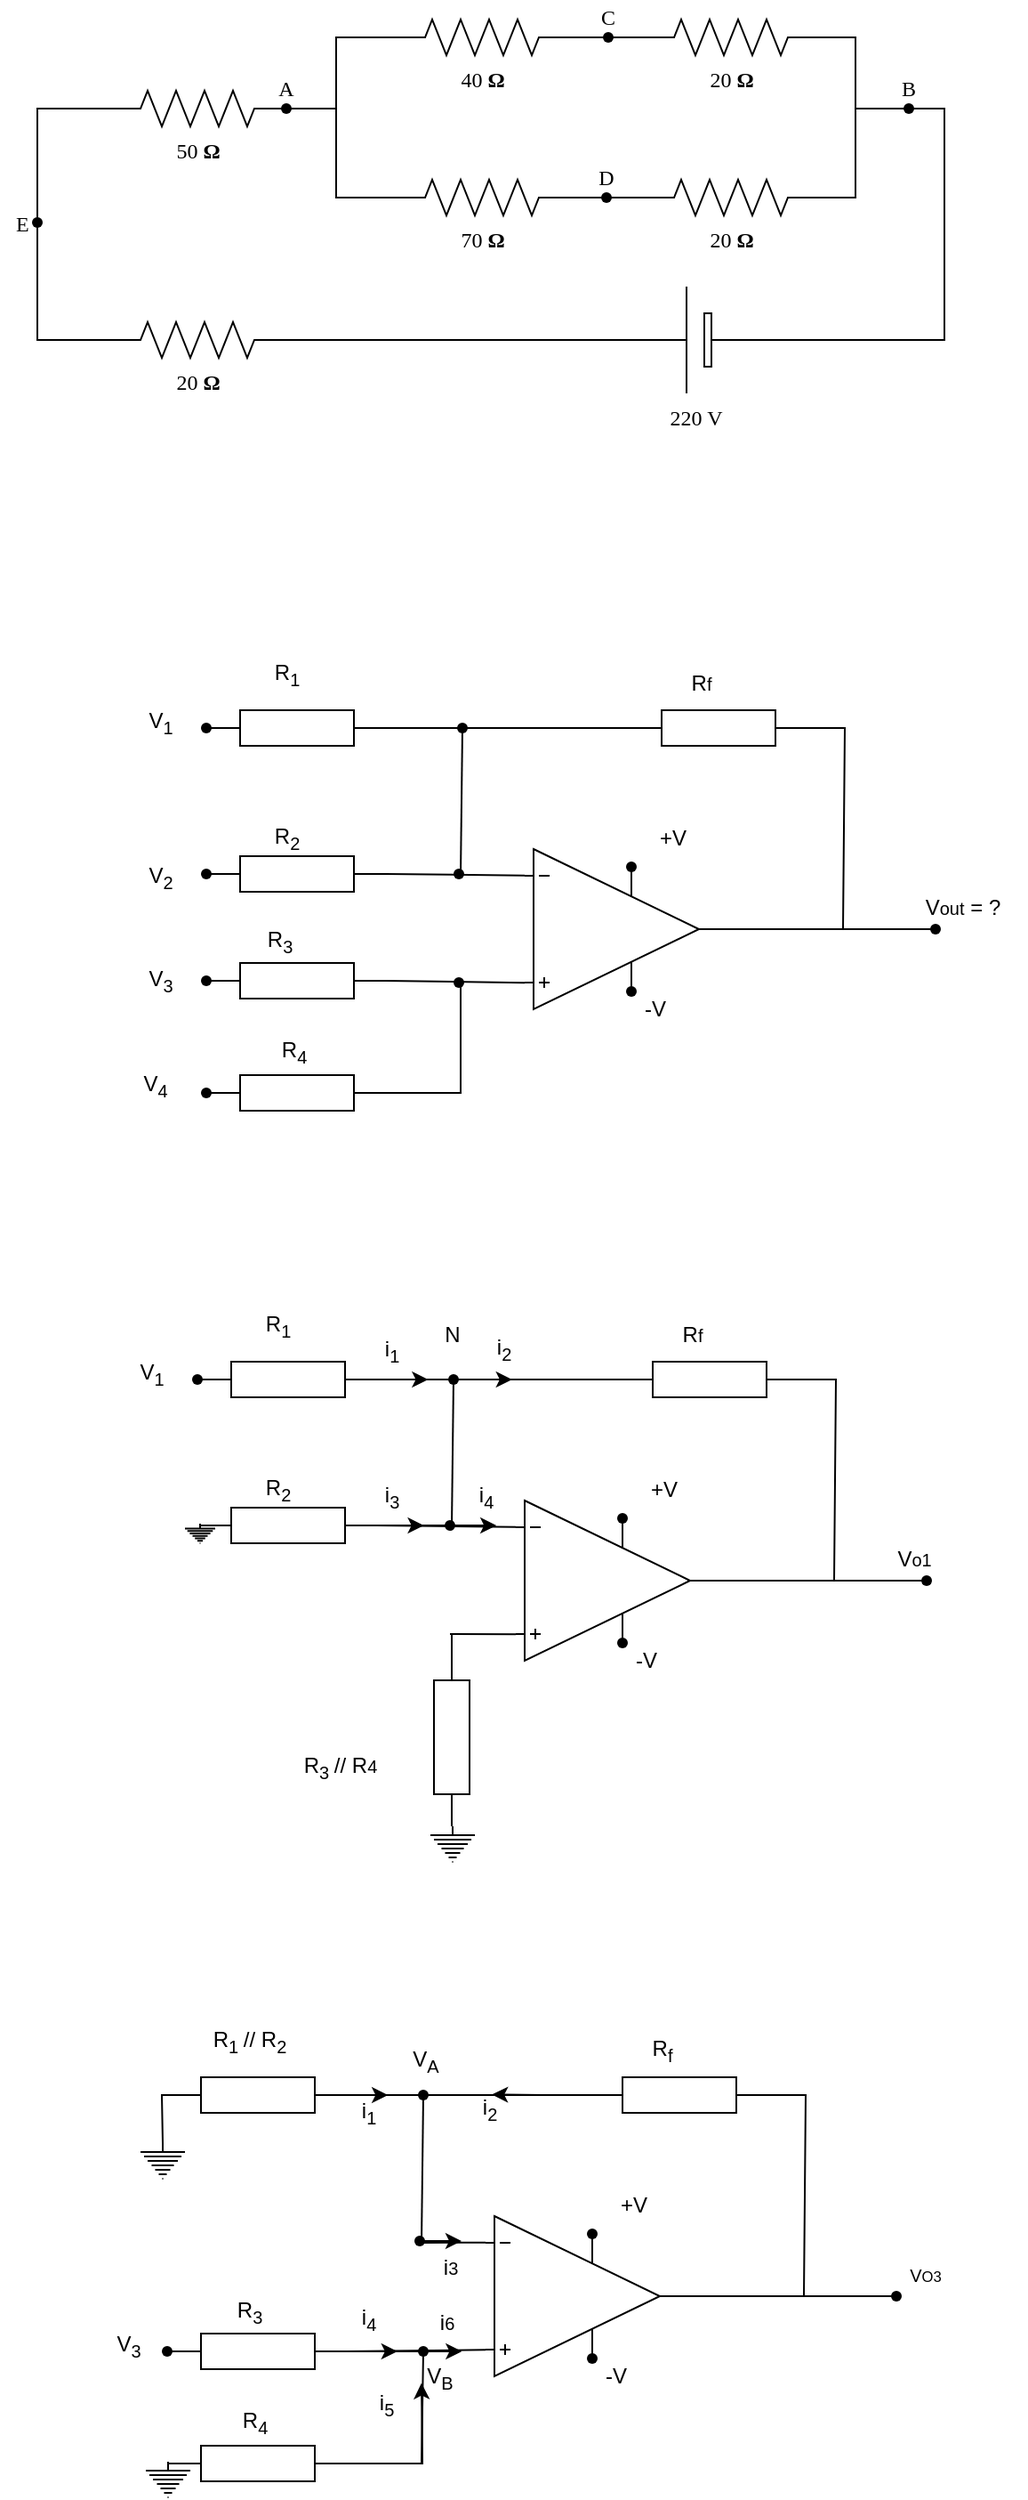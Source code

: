 <mxfile version="26.3.0">
  <diagram name="Page-1" id="7e0a89b8-554c-2b80-1dc8-d5c74ca68de4">
    <mxGraphModel dx="507" dy="315" grid="0" gridSize="10" guides="1" tooltips="1" connect="1" arrows="1" fold="1" page="0" pageScale="1" pageWidth="1100" pageHeight="850" background="none" math="0" shadow="0">
      <root>
        <mxCell id="0" />
        <mxCell id="1" parent="0" />
        <mxCell id="1cb643a89b7d889d-12" style="edgeStyle=orthogonalEdgeStyle;rounded=0;html=1;exitPerimeter=0;entryX=0;entryY=0.5;entryPerimeter=0;labelBackgroundColor=none;startArrow=none;startFill=0;startSize=5;endArrow=none;endFill=0;endSize=5;jettySize=auto;orthogonalLoop=1;strokeWidth=1;fontFamily=Verdana;fontSize=12;" parent="1" source="VuVPS5KJBOoQBnHny8Ev-2" target="1cb643a89b7d889d-2" edge="1">
          <mxGeometry relative="1" as="geometry" />
        </mxCell>
        <mxCell id="1cb643a89b7d889d-1" value="40&amp;nbsp;&lt;b&gt;Ω&lt;/b&gt;" style="verticalLabelPosition=bottom;shadow=0;dashed=0;align=center;html=1;verticalAlign=top;strokeWidth=1;shape=mxgraph.electrical.resistors.resistor_2;rounded=1;comic=0;labelBackgroundColor=none;fontFamily=Verdana;fontSize=12" parent="1" vertex="1">
          <mxGeometry x="322" y="120" width="100" height="20" as="geometry" />
        </mxCell>
        <mxCell id="1cb643a89b7d889d-15" style="edgeStyle=orthogonalEdgeStyle;rounded=0;html=1;exitX=1;exitY=0.5;exitPerimeter=0;labelBackgroundColor=none;startArrow=none;startFill=0;startSize=5;endArrow=none;endFill=0;endSize=5;jettySize=auto;orthogonalLoop=1;strokeWidth=1;fontFamily=Verdana;fontSize=12;" parent="1" source="1cb643a89b7d889d-2" target="VuVPS5KJBOoQBnHny8Ev-1" edge="1">
          <mxGeometry relative="1" as="geometry">
            <mxPoint x="612" y="170" as="targetPoint" />
            <Array as="points">
              <mxPoint x="582" y="130" />
              <mxPoint x="582" y="170" />
            </Array>
          </mxGeometry>
        </mxCell>
        <mxCell id="1cb643a89b7d889d-2" value="20&amp;nbsp;&lt;b&gt;Ω&lt;/b&gt;" style="verticalLabelPosition=bottom;shadow=0;dashed=0;align=center;html=1;verticalAlign=top;strokeWidth=1;shape=mxgraph.electrical.resistors.resistor_2;rounded=1;comic=0;labelBackgroundColor=none;fontFamily=Verdana;fontSize=12" parent="1" vertex="1">
          <mxGeometry x="462" y="120" width="100" height="20" as="geometry" />
        </mxCell>
        <mxCell id="1cb643a89b7d889d-13" style="edgeStyle=orthogonalEdgeStyle;rounded=0;html=1;exitX=1;exitY=0.5;exitPerimeter=0;labelBackgroundColor=none;startArrow=none;startFill=0;startSize=5;endArrow=none;endFill=0;endSize=5;jettySize=auto;orthogonalLoop=1;strokeWidth=1;fontFamily=Verdana;fontSize=12" parent="1" source="1cb643a89b7d889d-3" target="VuVPS5KJBOoQBnHny8Ev-8" edge="1">
          <mxGeometry relative="1" as="geometry" />
        </mxCell>
        <mxCell id="1cb643a89b7d889d-3" value="70&amp;nbsp;&lt;b&gt;Ω&lt;/b&gt;" style="verticalLabelPosition=bottom;shadow=0;dashed=0;align=center;html=1;verticalAlign=top;strokeWidth=1;shape=mxgraph.electrical.resistors.resistor_2;rounded=1;comic=0;labelBackgroundColor=none;fontFamily=Verdana;fontSize=12" parent="1" vertex="1">
          <mxGeometry x="322" y="210" width="100" height="20" as="geometry" />
        </mxCell>
        <mxCell id="1cb643a89b7d889d-14" style="edgeStyle=orthogonalEdgeStyle;rounded=0;html=1;exitX=1;exitY=0.5;exitPerimeter=0;labelBackgroundColor=none;startArrow=none;startFill=0;startSize=5;endArrow=none;endFill=0;endSize=5;jettySize=auto;orthogonalLoop=1;strokeWidth=1;fontFamily=Verdana;fontSize=12;" parent="1" source="1cb643a89b7d889d-4" target="VuVPS5KJBOoQBnHny8Ev-1" edge="1">
          <mxGeometry relative="1" as="geometry">
            <mxPoint x="670" y="180" as="targetPoint" />
            <Array as="points">
              <mxPoint x="582" y="220" />
              <mxPoint x="582" y="170" />
            </Array>
          </mxGeometry>
        </mxCell>
        <mxCell id="1cb643a89b7d889d-4" value="20&amp;nbsp;&lt;b&gt;Ω&lt;/b&gt;" style="verticalLabelPosition=bottom;shadow=0;dashed=0;align=center;html=1;verticalAlign=top;strokeWidth=1;shape=mxgraph.electrical.resistors.resistor_2;rounded=1;comic=0;labelBackgroundColor=none;fontFamily=Verdana;fontSize=12" parent="1" vertex="1">
          <mxGeometry x="462" y="210" width="100" height="20" as="geometry" />
        </mxCell>
        <mxCell id="1cb643a89b7d889d-10" style="edgeStyle=orthogonalEdgeStyle;rounded=0;html=1;entryX=0;entryY=0.5;entryPerimeter=0;labelBackgroundColor=none;startArrow=none;startFill=0;startSize=5;endArrow=none;endFill=0;endSize=5;jettySize=auto;orthogonalLoop=1;strokeWidth=1;fontFamily=Verdana;fontSize=12" parent="1" source="VuVPS5KJBOoQBnHny8Ev-4" target="1cb643a89b7d889d-1" edge="1">
          <mxGeometry relative="1" as="geometry">
            <Array as="points">
              <mxPoint x="290" y="170" />
              <mxPoint x="290" y="130" />
            </Array>
          </mxGeometry>
        </mxCell>
        <mxCell id="1cb643a89b7d889d-11" style="edgeStyle=orthogonalEdgeStyle;rounded=0;html=1;entryX=0;entryY=0.5;entryPerimeter=0;labelBackgroundColor=none;startArrow=none;startFill=0;startSize=5;endArrow=none;endFill=0;endSize=5;jettySize=auto;orthogonalLoop=1;strokeWidth=1;fontFamily=Verdana;fontSize=12;" parent="1" source="VuVPS5KJBOoQBnHny8Ev-4" target="1cb643a89b7d889d-3" edge="1">
          <mxGeometry relative="1" as="geometry">
            <Array as="points">
              <mxPoint x="290" y="170" />
              <mxPoint x="290" y="220" />
            </Array>
          </mxGeometry>
        </mxCell>
        <mxCell id="1cb643a89b7d889d-5" value="50&amp;nbsp;&lt;b&gt;Ω&lt;/b&gt;" style="verticalLabelPosition=bottom;shadow=0;dashed=0;align=center;html=1;verticalAlign=top;strokeWidth=1;shape=mxgraph.electrical.resistors.resistor_2;rounded=1;comic=0;labelBackgroundColor=none;fontFamily=Verdana;fontSize=12;" parent="1" vertex="1">
          <mxGeometry x="162" y="160" width="100" height="20" as="geometry" />
        </mxCell>
        <mxCell id="1cb643a89b7d889d-9" style="edgeStyle=orthogonalEdgeStyle;rounded=0;html=1;exitX=0;exitY=0.5;exitPerimeter=0;labelBackgroundColor=none;startArrow=none;startFill=0;startSize=5;endArrow=none;endFill=0;endSize=5;jettySize=auto;orthogonalLoop=1;strokeWidth=1;fontFamily=Verdana;fontSize=12" parent="1" source="1cb643a89b7d889d-6" target="VuVPS5KJBOoQBnHny8Ev-5" edge="1">
          <mxGeometry relative="1" as="geometry">
            <Array as="points">
              <mxPoint x="122" y="300" />
            </Array>
          </mxGeometry>
        </mxCell>
        <mxCell id="1cb643a89b7d889d-6" value="20&amp;nbsp;&lt;b&gt;Ω&lt;/b&gt;" style="verticalLabelPosition=bottom;shadow=0;dashed=0;align=center;html=1;verticalAlign=top;strokeWidth=1;shape=mxgraph.electrical.resistors.resistor_2;rounded=1;comic=0;labelBackgroundColor=none;fontFamily=Verdana;fontSize=12" parent="1" vertex="1">
          <mxGeometry x="162" y="290" width="100" height="20" as="geometry" />
        </mxCell>
        <mxCell id="1cb643a89b7d889d-8" style="edgeStyle=orthogonalEdgeStyle;rounded=0;html=1;exitX=1;exitY=0.5;exitPerimeter=0;entryX=1;entryY=0.5;entryPerimeter=0;labelBackgroundColor=none;startArrow=none;startFill=0;startSize=5;endArrow=none;endFill=0;endSize=5;jettySize=auto;orthogonalLoop=1;strokeWidth=1;fontFamily=Verdana;fontSize=12" parent="1" source="1cb643a89b7d889d-7" target="1cb643a89b7d889d-6" edge="1">
          <mxGeometry relative="1" as="geometry" />
        </mxCell>
        <mxCell id="1cb643a89b7d889d-16" style="edgeStyle=orthogonalEdgeStyle;rounded=0;html=1;exitX=0;exitY=0.5;exitPerimeter=0;labelBackgroundColor=none;startArrow=none;startFill=0;startSize=5;endArrow=none;endFill=0;endSize=5;jettySize=auto;orthogonalLoop=1;strokeWidth=1;fontFamily=Verdana;fontSize=12" parent="1" source="1cb643a89b7d889d-7" target="VuVPS5KJBOoQBnHny8Ev-1" edge="1">
          <mxGeometry relative="1" as="geometry">
            <mxPoint x="612" y="170" as="targetPoint" />
            <Array as="points">
              <mxPoint x="632" y="300" />
              <mxPoint x="632" y="170" />
            </Array>
          </mxGeometry>
        </mxCell>
        <mxCell id="1cb643a89b7d889d-7" value="220 V" style="verticalLabelPosition=bottom;shadow=0;dashed=0;align=center;fillColor=default;html=1;verticalAlign=top;strokeWidth=1;shape=mxgraph.electrical.miscellaneous.monocell_battery;rounded=1;comic=0;labelBackgroundColor=none;fontFamily=Verdana;fontSize=12;flipH=1;" parent="1" vertex="1">
          <mxGeometry x="442" y="270" width="100" height="60" as="geometry" />
        </mxCell>
        <mxCell id="VuVPS5KJBOoQBnHny8Ev-1" value="B" style="shape=waypoint;sketch=0;fillStyle=solid;size=6;pointerEvents=1;points=[];fillColor=none;resizable=0;rotatable=0;perimeter=centerPerimeter;snapToPoint=1;verticalAlign=top;spacingBottom=0;spacingTop=-5;fontFamily=Verdana;fontSize=12;" parent="1" vertex="1">
          <mxGeometry x="592" y="150" width="40" height="40" as="geometry" />
        </mxCell>
        <mxCell id="VuVPS5KJBOoQBnHny8Ev-2" value="C" style="shape=waypoint;sketch=0;fillStyle=solid;size=6;pointerEvents=1;points=[];fillColor=none;resizable=0;rotatable=0;perimeter=centerPerimeter;snapToPoint=1;verticalAlign=top;spacingBottom=0;spacingTop=-5;fontFamily=Verdana;fontSize=12;" parent="1" vertex="1">
          <mxGeometry x="423" y="110" width="40" height="40" as="geometry" />
        </mxCell>
        <mxCell id="VuVPS5KJBOoQBnHny8Ev-3" value="" style="edgeStyle=orthogonalEdgeStyle;rounded=0;html=1;exitX=1;exitY=0.5;exitPerimeter=0;entryPerimeter=0;labelBackgroundColor=none;startArrow=none;startFill=0;startSize=5;endArrow=none;endFill=0;endSize=5;jettySize=auto;orthogonalLoop=1;strokeWidth=1;fontFamily=Verdana;fontSize=12;" parent="1" source="1cb643a89b7d889d-1" target="VuVPS5KJBOoQBnHny8Ev-2" edge="1">
          <mxGeometry relative="1" as="geometry">
            <mxPoint x="422" y="130.0" as="sourcePoint" />
            <mxPoint x="462" y="130.0" as="targetPoint" />
          </mxGeometry>
        </mxCell>
        <mxCell id="VuVPS5KJBOoQBnHny8Ev-4" value="A" style="shape=waypoint;sketch=0;fillStyle=solid;size=6;pointerEvents=1;points=[];fillColor=none;resizable=0;rotatable=0;perimeter=centerPerimeter;snapToPoint=1;verticalAlign=top;spacingBottom=0;spacingTop=-5;fontFamily=Verdana;fontSize=12;" parent="1" vertex="1">
          <mxGeometry x="242" y="150" width="40" height="40" as="geometry" />
        </mxCell>
        <mxCell id="VuVPS5KJBOoQBnHny8Ev-5" value="E" style="shape=waypoint;sketch=0;fillStyle=solid;size=6;pointerEvents=1;points=[];fillColor=none;resizable=0;rotatable=0;perimeter=centerPerimeter;snapToPoint=1;verticalAlign=middle;spacingBottom=0;spacingTop=0;fontFamily=Verdana;fontSize=12;labelPosition=center;verticalLabelPosition=middle;align=left;spacingRight=0;spacingLeft=6;" parent="1" vertex="1">
          <mxGeometry x="102" y="214" width="40" height="40" as="geometry" />
        </mxCell>
        <mxCell id="VuVPS5KJBOoQBnHny8Ev-7" style="edgeStyle=orthogonalEdgeStyle;rounded=0;html=1;labelBackgroundColor=none;startArrow=none;startFill=0;startSize=5;endArrow=none;endFill=0;endSize=5;jettySize=auto;orthogonalLoop=1;strokeWidth=1;fontFamily=Verdana;fontSize=12;entryX=0;entryY=0.5;entryDx=0;entryDy=0;entryPerimeter=0;" parent="1" source="VuVPS5KJBOoQBnHny8Ev-5" target="1cb643a89b7d889d-5" edge="1">
          <mxGeometry relative="1" as="geometry">
            <Array as="points">
              <mxPoint x="122" y="170" />
            </Array>
            <mxPoint x="172" y="310" as="sourcePoint" />
            <mxPoint x="132" y="244" as="targetPoint" />
          </mxGeometry>
        </mxCell>
        <mxCell id="VuVPS5KJBOoQBnHny8Ev-8" value="D" style="shape=waypoint;sketch=0;fillStyle=solid;size=6;pointerEvents=1;points=[];fillColor=none;resizable=0;rotatable=0;perimeter=centerPerimeter;snapToPoint=1;verticalAlign=top;spacingBottom=0;spacingTop=-5;fontFamily=Verdana;fontSize=12;" parent="1" vertex="1">
          <mxGeometry x="422" y="200" width="40" height="40" as="geometry" />
        </mxCell>
        <mxCell id="VuVPS5KJBOoQBnHny8Ev-9" style="edgeStyle=orthogonalEdgeStyle;rounded=0;html=1;labelBackgroundColor=none;startArrow=none;startFill=0;startSize=5;endArrow=none;endFill=0;endSize=5;jettySize=auto;orthogonalLoop=1;strokeWidth=1;fontFamily=Verdana;fontSize=12;entryX=0;entryY=0.5;entryDx=0;entryDy=0;entryPerimeter=0;" parent="1" source="VuVPS5KJBOoQBnHny8Ev-8" target="1cb643a89b7d889d-4" edge="1">
          <mxGeometry relative="1" as="geometry">
            <mxPoint x="432" y="230" as="sourcePoint" />
            <mxPoint x="452" y="230" as="targetPoint" />
          </mxGeometry>
        </mxCell>
        <mxCell id="KGY5gW-zkbdIdpT6fxeh-1" value="" style="pointerEvents=1;verticalLabelPosition=bottom;shadow=0;dashed=0;align=center;html=1;verticalAlign=top;shape=mxgraph.electrical.resistors.resistor_1;" vertex="1" parent="1">
          <mxGeometry x="218" y="508" width="100" height="20" as="geometry" />
        </mxCell>
        <mxCell id="KGY5gW-zkbdIdpT6fxeh-2" value="" style="pointerEvents=1;verticalLabelPosition=bottom;shadow=0;dashed=0;align=center;html=1;verticalAlign=top;shape=mxgraph.electrical.resistors.resistor_1;" vertex="1" parent="1">
          <mxGeometry x="455" y="508" width="100" height="20" as="geometry" />
        </mxCell>
        <mxCell id="KGY5gW-zkbdIdpT6fxeh-3" value="" style="pointerEvents=1;verticalLabelPosition=bottom;shadow=0;dashed=0;align=center;html=1;verticalAlign=top;shape=mxgraph.electrical.resistors.resistor_1;" vertex="1" parent="1">
          <mxGeometry x="218" y="590" width="100" height="20" as="geometry" />
        </mxCell>
        <mxCell id="KGY5gW-zkbdIdpT6fxeh-4" value="" style="pointerEvents=1;verticalLabelPosition=bottom;shadow=0;dashed=0;align=center;html=1;verticalAlign=top;shape=mxgraph.electrical.resistors.resistor_1;" vertex="1" parent="1">
          <mxGeometry x="218" y="650" width="100" height="20" as="geometry" />
        </mxCell>
        <mxCell id="KGY5gW-zkbdIdpT6fxeh-5" value="" style="pointerEvents=1;verticalLabelPosition=bottom;shadow=0;dashed=0;align=center;html=1;verticalAlign=top;shape=mxgraph.electrical.resistors.resistor_1;" vertex="1" parent="1">
          <mxGeometry x="218" y="713" width="100" height="20" as="geometry" />
        </mxCell>
        <mxCell id="KGY5gW-zkbdIdpT6fxeh-6" value="" style="verticalLabelPosition=bottom;shadow=0;dashed=0;align=center;html=1;verticalAlign=top;shape=mxgraph.electrical.abstract.operational_amp_1;" vertex="1" parent="1">
          <mxGeometry x="396" y="586" width="98" height="90" as="geometry" />
        </mxCell>
        <mxCell id="KGY5gW-zkbdIdpT6fxeh-13" value="" style="endArrow=none;html=1;rounded=0;entryX=0;entryY=0.5;entryDx=0;entryDy=0;entryPerimeter=0;exitX=1;exitY=0.5;exitDx=0;exitDy=0;exitPerimeter=0;" edge="1" parent="1" source="KGY5gW-zkbdIdpT6fxeh-6">
          <mxGeometry width="50" height="50" relative="1" as="geometry">
            <mxPoint x="494" y="633" as="sourcePoint" />
            <mxPoint x="625" y="631" as="targetPoint" />
          </mxGeometry>
        </mxCell>
        <mxCell id="KGY5gW-zkbdIdpT6fxeh-14" value="" style="endArrow=none;html=1;rounded=0;exitX=1;exitY=0.5;exitDx=0;exitDy=0;exitPerimeter=0;" edge="1" parent="1" source="KGY5gW-zkbdIdpT6fxeh-2">
          <mxGeometry width="50" height="50" relative="1" as="geometry">
            <mxPoint x="537" y="496" as="sourcePoint" />
            <mxPoint x="575" y="631" as="targetPoint" />
            <Array as="points">
              <mxPoint x="576" y="518" />
            </Array>
          </mxGeometry>
        </mxCell>
        <mxCell id="KGY5gW-zkbdIdpT6fxeh-15" value="" style="endArrow=none;html=1;rounded=0;entryX=0;entryY=0.165;entryDx=0;entryDy=0;entryPerimeter=0;exitX=1;exitY=0.5;exitDx=0;exitDy=0;exitPerimeter=0;" edge="1" parent="1" source="KGY5gW-zkbdIdpT6fxeh-3" target="KGY5gW-zkbdIdpT6fxeh-6">
          <mxGeometry width="50" height="50" relative="1" as="geometry">
            <mxPoint x="298" y="631" as="sourcePoint" />
            <mxPoint x="348" y="581" as="targetPoint" />
          </mxGeometry>
        </mxCell>
        <mxCell id="KGY5gW-zkbdIdpT6fxeh-16" value="" style="endArrow=none;html=1;rounded=0;exitX=1;exitY=0.5;exitDx=0;exitDy=0;exitPerimeter=0;entryX=0;entryY=0.5;entryDx=0;entryDy=0;entryPerimeter=0;" edge="1" parent="1" source="KGY5gW-zkbdIdpT6fxeh-1" target="KGY5gW-zkbdIdpT6fxeh-2">
          <mxGeometry width="50" height="50" relative="1" as="geometry">
            <mxPoint x="338" y="515" as="sourcePoint" />
            <mxPoint x="388" y="465" as="targetPoint" />
          </mxGeometry>
        </mxCell>
        <mxCell id="KGY5gW-zkbdIdpT6fxeh-20" value="" style="endArrow=none;html=1;rounded=0;" edge="1" parent="1">
          <mxGeometry width="50" height="50" relative="1" as="geometry">
            <mxPoint x="360" y="601" as="sourcePoint" />
            <mxPoint x="361" y="518" as="targetPoint" />
          </mxGeometry>
        </mxCell>
        <mxCell id="KGY5gW-zkbdIdpT6fxeh-21" value="" style="endArrow=none;html=1;rounded=0;entryX=0;entryY=0.835;entryDx=0;entryDy=0;entryPerimeter=0;exitX=1;exitY=0.5;exitDx=0;exitDy=0;exitPerimeter=0;" edge="1" parent="1" source="KGY5gW-zkbdIdpT6fxeh-4" target="KGY5gW-zkbdIdpT6fxeh-6">
          <mxGeometry width="50" height="50" relative="1" as="geometry">
            <mxPoint x="314" y="703" as="sourcePoint" />
            <mxPoint x="364" y="653" as="targetPoint" />
          </mxGeometry>
        </mxCell>
        <mxCell id="KGY5gW-zkbdIdpT6fxeh-22" value="" style="shape=waypoint;sketch=0;fillStyle=solid;size=6;pointerEvents=1;points=[];fillColor=none;resizable=0;rotatable=0;perimeter=centerPerimeter;snapToPoint=1;" vertex="1" parent="1">
          <mxGeometry x="617" y="621" width="20" height="20" as="geometry" />
        </mxCell>
        <mxCell id="KGY5gW-zkbdIdpT6fxeh-23" value="" style="shape=waypoint;sketch=0;fillStyle=solid;size=6;pointerEvents=1;points=[];fillColor=none;resizable=0;rotatable=0;perimeter=centerPerimeter;snapToPoint=1;" vertex="1" parent="1">
          <mxGeometry x="207" y="713" width="20" height="20" as="geometry" />
        </mxCell>
        <mxCell id="KGY5gW-zkbdIdpT6fxeh-24" value="" style="shape=waypoint;sketch=0;fillStyle=solid;size=6;pointerEvents=1;points=[];fillColor=none;resizable=0;rotatable=0;perimeter=centerPerimeter;snapToPoint=1;" vertex="1" parent="1">
          <mxGeometry x="207" y="650" width="20" height="20" as="geometry" />
        </mxCell>
        <mxCell id="KGY5gW-zkbdIdpT6fxeh-25" value="" style="shape=waypoint;sketch=0;fillStyle=solid;size=6;pointerEvents=1;points=[];fillColor=none;resizable=0;rotatable=0;perimeter=centerPerimeter;snapToPoint=1;" vertex="1" parent="1">
          <mxGeometry x="207" y="590" width="20" height="20" as="geometry" />
        </mxCell>
        <mxCell id="KGY5gW-zkbdIdpT6fxeh-26" value="" style="shape=waypoint;sketch=0;fillStyle=solid;size=6;pointerEvents=1;points=[];fillColor=none;resizable=0;rotatable=0;perimeter=centerPerimeter;snapToPoint=1;" vertex="1" parent="1">
          <mxGeometry x="207" y="508" width="20" height="20" as="geometry" />
        </mxCell>
        <mxCell id="KGY5gW-zkbdIdpT6fxeh-28" value="" style="endArrow=none;html=1;rounded=0;exitX=1;exitY=0.5;exitDx=0;exitDy=0;exitPerimeter=0;" edge="1" parent="1" source="KGY5gW-zkbdIdpT6fxeh-5">
          <mxGeometry width="50" height="50" relative="1" as="geometry">
            <mxPoint x="328" y="758" as="sourcePoint" />
            <mxPoint x="360" y="661" as="targetPoint" />
            <Array as="points">
              <mxPoint x="360" y="723" />
            </Array>
          </mxGeometry>
        </mxCell>
        <mxCell id="KGY5gW-zkbdIdpT6fxeh-29" value="" style="shape=waypoint;sketch=0;fillStyle=solid;size=6;pointerEvents=1;points=[];fillColor=none;resizable=0;rotatable=0;perimeter=centerPerimeter;snapToPoint=1;" vertex="1" parent="1">
          <mxGeometry x="446" y="586" width="20" height="20" as="geometry" />
        </mxCell>
        <mxCell id="KGY5gW-zkbdIdpT6fxeh-30" value="" style="shape=waypoint;sketch=0;fillStyle=solid;size=6;pointerEvents=1;points=[];fillColor=none;resizable=0;rotatable=0;perimeter=centerPerimeter;snapToPoint=1;" vertex="1" parent="1">
          <mxGeometry x="446" y="656" width="20" height="20" as="geometry" />
        </mxCell>
        <mxCell id="KGY5gW-zkbdIdpT6fxeh-31" value="+V" style="text;html=1;align=center;verticalAlign=middle;resizable=0;points=[];autosize=1;strokeColor=none;fillColor=none;" vertex="1" parent="1">
          <mxGeometry x="462" y="567" width="33" height="26" as="geometry" />
        </mxCell>
        <mxCell id="KGY5gW-zkbdIdpT6fxeh-32" value="-V" style="text;html=1;align=center;verticalAlign=middle;resizable=0;points=[];autosize=1;strokeColor=none;fillColor=none;" vertex="1" parent="1">
          <mxGeometry x="454" y="663" width="30" height="26" as="geometry" />
        </mxCell>
        <mxCell id="KGY5gW-zkbdIdpT6fxeh-33" value="V&lt;span style=&quot;font-size: 10px;&quot;&gt;out&lt;/span&gt;&amp;nbsp;= ?" style="text;html=1;align=center;verticalAlign=middle;resizable=0;points=[];autosize=1;strokeColor=none;fillColor=none;" vertex="1" parent="1">
          <mxGeometry x="612" y="606" width="60" height="26" as="geometry" />
        </mxCell>
        <mxCell id="KGY5gW-zkbdIdpT6fxeh-34" value="V&lt;sub&gt;1&lt;/sub&gt;" style="text;html=1;align=center;verticalAlign=middle;resizable=0;points=[];autosize=1;strokeColor=none;fillColor=none;" vertex="1" parent="1">
          <mxGeometry x="175" y="500" width="32" height="30" as="geometry" />
        </mxCell>
        <mxCell id="KGY5gW-zkbdIdpT6fxeh-35" value="V&lt;sub&gt;2&lt;/sub&gt;" style="text;html=1;align=center;verticalAlign=middle;resizable=0;points=[];autosize=1;strokeColor=none;fillColor=none;" vertex="1" parent="1">
          <mxGeometry x="175" y="587" width="32" height="30" as="geometry" />
        </mxCell>
        <mxCell id="KGY5gW-zkbdIdpT6fxeh-36" value="V&lt;sub&gt;3&lt;/sub&gt;" style="text;html=1;align=center;verticalAlign=middle;resizable=0;points=[];autosize=1;strokeColor=none;fillColor=none;" vertex="1" parent="1">
          <mxGeometry x="175" y="645" width="32" height="30" as="geometry" />
        </mxCell>
        <mxCell id="KGY5gW-zkbdIdpT6fxeh-37" value="V&lt;sub&gt;4&lt;/sub&gt;" style="text;html=1;align=center;verticalAlign=middle;resizable=0;points=[];autosize=1;strokeColor=none;fillColor=none;" vertex="1" parent="1">
          <mxGeometry x="172" y="704" width="32" height="30" as="geometry" />
        </mxCell>
        <mxCell id="KGY5gW-zkbdIdpT6fxeh-38" value="R&lt;sub&gt;1&lt;/sub&gt;" style="text;html=1;align=center;verticalAlign=middle;resizable=0;points=[];autosize=1;strokeColor=none;fillColor=none;" vertex="1" parent="1">
          <mxGeometry x="246" y="473" width="32" height="30" as="geometry" />
        </mxCell>
        <mxCell id="KGY5gW-zkbdIdpT6fxeh-39" value="R&lt;sub&gt;2&lt;/sub&gt;" style="text;html=1;align=center;verticalAlign=middle;resizable=0;points=[];autosize=1;strokeColor=none;fillColor=none;" vertex="1" parent="1">
          <mxGeometry x="246" y="565" width="32" height="30" as="geometry" />
        </mxCell>
        <mxCell id="KGY5gW-zkbdIdpT6fxeh-40" value="R&lt;sub&gt;3&lt;/sub&gt;" style="text;html=1;align=center;verticalAlign=middle;resizable=0;points=[];autosize=1;strokeColor=none;fillColor=none;" vertex="1" parent="1">
          <mxGeometry x="242" y="623" width="32" height="30" as="geometry" />
        </mxCell>
        <mxCell id="KGY5gW-zkbdIdpT6fxeh-41" value="R&lt;sub&gt;4&lt;/sub&gt;" style="text;html=1;align=center;verticalAlign=middle;resizable=0;points=[];autosize=1;strokeColor=none;fillColor=none;" vertex="1" parent="1">
          <mxGeometry x="250" y="685" width="32" height="30" as="geometry" />
        </mxCell>
        <mxCell id="KGY5gW-zkbdIdpT6fxeh-42" value="R&lt;span style=&quot;font-size: 10px;&quot;&gt;f&lt;/span&gt;" style="text;html=1;align=center;verticalAlign=middle;resizable=0;points=[];autosize=1;strokeColor=none;fillColor=none;" vertex="1" parent="1">
          <mxGeometry x="480" y="480" width="29" height="26" as="geometry" />
        </mxCell>
        <mxCell id="KGY5gW-zkbdIdpT6fxeh-43" value="" style="shape=waypoint;sketch=0;fillStyle=solid;size=6;pointerEvents=1;points=[];fillColor=none;resizable=0;rotatable=0;perimeter=centerPerimeter;snapToPoint=1;" vertex="1" parent="1">
          <mxGeometry x="351" y="508" width="20" height="20" as="geometry" />
        </mxCell>
        <mxCell id="KGY5gW-zkbdIdpT6fxeh-44" value="" style="shape=waypoint;sketch=0;fillStyle=solid;size=6;pointerEvents=1;points=[];fillColor=none;resizable=0;rotatable=0;perimeter=centerPerimeter;snapToPoint=1;" vertex="1" parent="1">
          <mxGeometry x="349" y="590" width="20" height="20" as="geometry" />
        </mxCell>
        <mxCell id="KGY5gW-zkbdIdpT6fxeh-45" value="" style="shape=waypoint;sketch=0;fillStyle=solid;size=6;pointerEvents=1;points=[];fillColor=none;resizable=0;rotatable=0;perimeter=centerPerimeter;snapToPoint=1;" vertex="1" parent="1">
          <mxGeometry x="349" y="651" width="20" height="20" as="geometry" />
        </mxCell>
        <mxCell id="KGY5gW-zkbdIdpT6fxeh-86" style="edgeStyle=orthogonalEdgeStyle;rounded=0;orthogonalLoop=1;jettySize=auto;html=1;exitX=1;exitY=0.5;exitDx=0;exitDy=0;exitPerimeter=0;" edge="1" parent="1" source="KGY5gW-zkbdIdpT6fxeh-46">
          <mxGeometry relative="1" as="geometry">
            <mxPoint x="319.103" y="1285.724" as="targetPoint" />
          </mxGeometry>
        </mxCell>
        <mxCell id="KGY5gW-zkbdIdpT6fxeh-46" value="" style="pointerEvents=1;verticalLabelPosition=bottom;shadow=0;dashed=0;align=center;html=1;verticalAlign=top;shape=mxgraph.electrical.resistors.resistor_1;" vertex="1" parent="1">
          <mxGeometry x="196" y="1276" width="100" height="20" as="geometry" />
        </mxCell>
        <mxCell id="KGY5gW-zkbdIdpT6fxeh-87" style="edgeStyle=orthogonalEdgeStyle;rounded=0;orthogonalLoop=1;jettySize=auto;html=1;exitX=0;exitY=0.5;exitDx=0;exitDy=0;exitPerimeter=0;" edge="1" parent="1" source="KGY5gW-zkbdIdpT6fxeh-47">
          <mxGeometry relative="1" as="geometry">
            <mxPoint x="377.586" y="1285.724" as="targetPoint" />
          </mxGeometry>
        </mxCell>
        <mxCell id="KGY5gW-zkbdIdpT6fxeh-47" value="" style="pointerEvents=1;verticalLabelPosition=bottom;shadow=0;dashed=0;align=center;html=1;verticalAlign=top;shape=mxgraph.electrical.resistors.resistor_1;" vertex="1" parent="1">
          <mxGeometry x="433" y="1276" width="100" height="20" as="geometry" />
        </mxCell>
        <mxCell id="KGY5gW-zkbdIdpT6fxeh-88" style="edgeStyle=orthogonalEdgeStyle;rounded=0;orthogonalLoop=1;jettySize=auto;html=1;" edge="1" parent="1" source="KGY5gW-zkbdIdpT6fxeh-79">
          <mxGeometry relative="1" as="geometry">
            <mxPoint x="360.483" y="1367.793" as="targetPoint" />
            <mxPoint x="296" y="1368" as="sourcePoint" />
          </mxGeometry>
        </mxCell>
        <mxCell id="KGY5gW-zkbdIdpT6fxeh-51" value="" style="verticalLabelPosition=bottom;shadow=0;dashed=0;align=center;html=1;verticalAlign=top;shape=mxgraph.electrical.abstract.operational_amp_1;" vertex="1" parent="1">
          <mxGeometry x="374" y="1354" width="98" height="90" as="geometry" />
        </mxCell>
        <mxCell id="KGY5gW-zkbdIdpT6fxeh-52" value="" style="endArrow=none;html=1;rounded=0;entryX=0;entryY=0.5;entryDx=0;entryDy=0;entryPerimeter=0;exitX=1;exitY=0.5;exitDx=0;exitDy=0;exitPerimeter=0;" edge="1" parent="1" source="KGY5gW-zkbdIdpT6fxeh-51">
          <mxGeometry width="50" height="50" relative="1" as="geometry">
            <mxPoint x="472" y="1401" as="sourcePoint" />
            <mxPoint x="603" y="1399" as="targetPoint" />
          </mxGeometry>
        </mxCell>
        <mxCell id="KGY5gW-zkbdIdpT6fxeh-53" value="" style="endArrow=none;html=1;rounded=0;exitX=1;exitY=0.5;exitDx=0;exitDy=0;exitPerimeter=0;" edge="1" parent="1" source="KGY5gW-zkbdIdpT6fxeh-47">
          <mxGeometry width="50" height="50" relative="1" as="geometry">
            <mxPoint x="515" y="1264" as="sourcePoint" />
            <mxPoint x="553" y="1399" as="targetPoint" />
            <Array as="points">
              <mxPoint x="554" y="1286" />
            </Array>
          </mxGeometry>
        </mxCell>
        <mxCell id="KGY5gW-zkbdIdpT6fxeh-54" value="" style="endArrow=none;html=1;rounded=0;entryX=0;entryY=0.165;entryDx=0;entryDy=0;entryPerimeter=0;" edge="1" parent="1" target="KGY5gW-zkbdIdpT6fxeh-51">
          <mxGeometry width="50" height="50" relative="1" as="geometry">
            <mxPoint x="337" y="1369" as="sourcePoint" />
            <mxPoint x="326" y="1349" as="targetPoint" />
          </mxGeometry>
        </mxCell>
        <mxCell id="KGY5gW-zkbdIdpT6fxeh-55" value="" style="endArrow=none;html=1;rounded=0;exitX=1;exitY=0.5;exitDx=0;exitDy=0;exitPerimeter=0;entryX=0;entryY=0.5;entryDx=0;entryDy=0;entryPerimeter=0;" edge="1" parent="1" source="KGY5gW-zkbdIdpT6fxeh-46" target="KGY5gW-zkbdIdpT6fxeh-47">
          <mxGeometry width="50" height="50" relative="1" as="geometry">
            <mxPoint x="316" y="1283" as="sourcePoint" />
            <mxPoint x="366" y="1233" as="targetPoint" />
          </mxGeometry>
        </mxCell>
        <mxCell id="KGY5gW-zkbdIdpT6fxeh-56" value="" style="endArrow=none;html=1;rounded=0;" edge="1" parent="1">
          <mxGeometry width="50" height="50" relative="1" as="geometry">
            <mxPoint x="338" y="1369" as="sourcePoint" />
            <mxPoint x="339" y="1286" as="targetPoint" />
          </mxGeometry>
        </mxCell>
        <mxCell id="KGY5gW-zkbdIdpT6fxeh-58" value="" style="shape=waypoint;sketch=0;fillStyle=solid;size=6;pointerEvents=1;points=[];fillColor=none;resizable=0;rotatable=0;perimeter=centerPerimeter;snapToPoint=1;" vertex="1" parent="1">
          <mxGeometry x="595" y="1389" width="20" height="20" as="geometry" />
        </mxCell>
        <mxCell id="KGY5gW-zkbdIdpT6fxeh-64" value="" style="shape=waypoint;sketch=0;fillStyle=solid;size=6;pointerEvents=1;points=[];fillColor=none;resizable=0;rotatable=0;perimeter=centerPerimeter;snapToPoint=1;" vertex="1" parent="1">
          <mxGeometry x="424" y="1354" width="20" height="20" as="geometry" />
        </mxCell>
        <mxCell id="KGY5gW-zkbdIdpT6fxeh-65" value="" style="shape=waypoint;sketch=0;fillStyle=solid;size=6;pointerEvents=1;points=[];fillColor=none;resizable=0;rotatable=0;perimeter=centerPerimeter;snapToPoint=1;" vertex="1" parent="1">
          <mxGeometry x="424" y="1424" width="20" height="20" as="geometry" />
        </mxCell>
        <mxCell id="KGY5gW-zkbdIdpT6fxeh-66" value="+V" style="text;html=1;align=center;verticalAlign=middle;resizable=0;points=[];autosize=1;strokeColor=none;fillColor=none;" vertex="1" parent="1">
          <mxGeometry x="440" y="1335" width="33" height="26" as="geometry" />
        </mxCell>
        <mxCell id="KGY5gW-zkbdIdpT6fxeh-67" value="-V" style="text;html=1;align=center;verticalAlign=middle;resizable=0;points=[];autosize=1;strokeColor=none;fillColor=none;" vertex="1" parent="1">
          <mxGeometry x="432" y="1431" width="30" height="26" as="geometry" />
        </mxCell>
        <mxCell id="KGY5gW-zkbdIdpT6fxeh-68" value="&lt;span style=&quot;font-size: 10px;&quot;&gt;V&lt;/span&gt;&lt;span style=&quot;font-size: 8.333px;&quot;&gt;O3&lt;/span&gt;" style="text;html=1;align=center;verticalAlign=middle;resizable=0;points=[];autosize=1;strokeColor=none;fillColor=none;" vertex="1" parent="1">
          <mxGeometry x="603" y="1374" width="36" height="26" as="geometry" />
        </mxCell>
        <mxCell id="KGY5gW-zkbdIdpT6fxeh-73" value="R&lt;sub&gt;1 &lt;/sub&gt;// R&lt;sub&gt;2&lt;/sub&gt;" style="text;html=1;align=center;verticalAlign=middle;resizable=0;points=[];autosize=1;strokeColor=none;fillColor=none;" vertex="1" parent="1">
          <mxGeometry x="211" y="1241" width="59" height="30" as="geometry" />
        </mxCell>
        <mxCell id="KGY5gW-zkbdIdpT6fxeh-77" value="R&lt;sub&gt;f&lt;/sub&gt;" style="text;html=1;align=center;verticalAlign=middle;resizable=0;points=[];autosize=1;strokeColor=none;fillColor=none;" vertex="1" parent="1">
          <mxGeometry x="458" y="1246" width="29" height="30" as="geometry" />
        </mxCell>
        <mxCell id="KGY5gW-zkbdIdpT6fxeh-78" value="" style="shape=waypoint;sketch=0;fillStyle=solid;size=6;pointerEvents=1;points=[];fillColor=none;resizable=0;rotatable=0;perimeter=centerPerimeter;snapToPoint=1;" vertex="1" parent="1">
          <mxGeometry x="329" y="1276" width="20" height="20" as="geometry" />
        </mxCell>
        <mxCell id="KGY5gW-zkbdIdpT6fxeh-79" value="" style="shape=waypoint;sketch=0;fillStyle=solid;size=6;pointerEvents=1;points=[];fillColor=none;resizable=0;rotatable=0;perimeter=centerPerimeter;snapToPoint=1;" vertex="1" parent="1">
          <mxGeometry x="327" y="1358" width="20" height="20" as="geometry" />
        </mxCell>
        <mxCell id="KGY5gW-zkbdIdpT6fxeh-83" value="" style="endArrow=none;html=1;rounded=0;entryX=0;entryY=0.5;entryDx=0;entryDy=0;entryPerimeter=0;exitX=0.5;exitY=0;exitDx=0;exitDy=0;exitPerimeter=0;" edge="1" parent="1" source="KGY5gW-zkbdIdpT6fxeh-84">
          <mxGeometry width="50" height="50" relative="1" as="geometry">
            <mxPoint x="192" y="1310" as="sourcePoint" />
            <mxPoint x="196" y="1286" as="targetPoint" />
            <Array as="points">
              <mxPoint x="192" y="1286" />
            </Array>
          </mxGeometry>
        </mxCell>
        <mxCell id="KGY5gW-zkbdIdpT6fxeh-84" value="" style="pointerEvents=1;verticalLabelPosition=bottom;shadow=0;dashed=0;align=center;html=1;verticalAlign=top;shape=mxgraph.electrical.signal_sources.protective_earth;" vertex="1" parent="1">
          <mxGeometry x="180" y="1313" width="25" height="20" as="geometry" />
        </mxCell>
        <mxCell id="KGY5gW-zkbdIdpT6fxeh-89" value="V&lt;sub&gt;A&lt;/sub&gt;" style="text;html=1;align=center;verticalAlign=middle;resizable=0;points=[];autosize=1;strokeColor=none;fillColor=none;" vertex="1" parent="1">
          <mxGeometry x="323" y="1252" width="33" height="30" as="geometry" />
        </mxCell>
        <mxCell id="KGY5gW-zkbdIdpT6fxeh-90" value="i&lt;sub&gt;1&lt;/sub&gt;" style="text;html=1;align=center;verticalAlign=middle;resizable=0;points=[];autosize=1;strokeColor=none;fillColor=none;" vertex="1" parent="1">
          <mxGeometry x="295" y="1281" width="26" height="30" as="geometry" />
        </mxCell>
        <mxCell id="KGY5gW-zkbdIdpT6fxeh-91" value="i&lt;sub&gt;2&lt;/sub&gt;" style="text;html=1;align=center;verticalAlign=middle;resizable=0;points=[];autosize=1;strokeColor=none;fillColor=none;" vertex="1" parent="1">
          <mxGeometry x="363" y="1279" width="26" height="30" as="geometry" />
        </mxCell>
        <mxCell id="KGY5gW-zkbdIdpT6fxeh-93" value="i&lt;span style=&quot;font-size: 10px;&quot;&gt;3&lt;/span&gt;" style="text;html=1;align=center;verticalAlign=middle;resizable=0;points=[];autosize=1;strokeColor=none;fillColor=none;" vertex="1" parent="1">
          <mxGeometry x="341" y="1370" width="26" height="26" as="geometry" />
        </mxCell>
        <mxCell id="KGY5gW-zkbdIdpT6fxeh-104" style="edgeStyle=orthogonalEdgeStyle;rounded=0;orthogonalLoop=1;jettySize=auto;html=1;exitX=1;exitY=0.5;exitDx=0;exitDy=0;exitPerimeter=0;" edge="1" parent="1" source="KGY5gW-zkbdIdpT6fxeh-94">
          <mxGeometry relative="1" as="geometry">
            <mxPoint x="360.667" y="1430" as="targetPoint" />
          </mxGeometry>
        </mxCell>
        <mxCell id="KGY5gW-zkbdIdpT6fxeh-105" style="edgeStyle=orthogonalEdgeStyle;rounded=0;orthogonalLoop=1;jettySize=auto;html=1;exitX=1;exitY=0.5;exitDx=0;exitDy=0;exitPerimeter=0;" edge="1" parent="1" source="KGY5gW-zkbdIdpT6fxeh-94">
          <mxGeometry relative="1" as="geometry">
            <mxPoint x="324.4" y="1430" as="targetPoint" />
          </mxGeometry>
        </mxCell>
        <mxCell id="KGY5gW-zkbdIdpT6fxeh-94" value="" style="pointerEvents=1;verticalLabelPosition=bottom;shadow=0;dashed=0;align=center;html=1;verticalAlign=top;shape=mxgraph.electrical.resistors.resistor_1;" vertex="1" parent="1">
          <mxGeometry x="196" y="1420" width="100" height="20" as="geometry" />
        </mxCell>
        <mxCell id="KGY5gW-zkbdIdpT6fxeh-103" style="edgeStyle=orthogonalEdgeStyle;rounded=0;orthogonalLoop=1;jettySize=auto;html=1;exitX=1;exitY=0.5;exitDx=0;exitDy=0;exitPerimeter=0;" edge="1" parent="1" source="KGY5gW-zkbdIdpT6fxeh-95">
          <mxGeometry relative="1" as="geometry">
            <mxPoint x="338.0" y="1447.8" as="targetPoint" />
          </mxGeometry>
        </mxCell>
        <mxCell id="KGY5gW-zkbdIdpT6fxeh-95" value="" style="pointerEvents=1;verticalLabelPosition=bottom;shadow=0;dashed=0;align=center;html=1;verticalAlign=top;shape=mxgraph.electrical.resistors.resistor_1;" vertex="1" parent="1">
          <mxGeometry x="196" y="1483" width="100" height="20" as="geometry" />
        </mxCell>
        <mxCell id="KGY5gW-zkbdIdpT6fxeh-97" value="" style="shape=waypoint;sketch=0;fillStyle=solid;size=6;pointerEvents=1;points=[];fillColor=none;resizable=0;rotatable=0;perimeter=centerPerimeter;snapToPoint=1;" vertex="1" parent="1">
          <mxGeometry x="185" y="1420" width="20" height="20" as="geometry" />
        </mxCell>
        <mxCell id="KGY5gW-zkbdIdpT6fxeh-98" value="" style="endArrow=none;html=1;rounded=0;exitDx=0;exitDy=0;exitPerimeter=0;" edge="1" parent="1" source="KGY5gW-zkbdIdpT6fxeh-100">
          <mxGeometry width="50" height="50" relative="1" as="geometry">
            <mxPoint x="306" y="1528" as="sourcePoint" />
            <mxPoint x="338" y="1430" as="targetPoint" />
            <Array as="points" />
          </mxGeometry>
        </mxCell>
        <mxCell id="KGY5gW-zkbdIdpT6fxeh-99" value="R&lt;sub&gt;4&lt;/sub&gt;" style="text;html=1;align=center;verticalAlign=middle;resizable=0;points=[];autosize=1;strokeColor=none;fillColor=none;" vertex="1" parent="1">
          <mxGeometry x="228" y="1455" width="32" height="30" as="geometry" />
        </mxCell>
        <mxCell id="KGY5gW-zkbdIdpT6fxeh-101" value="" style="endArrow=none;html=1;rounded=0;exitX=1;exitY=0.5;exitDx=0;exitDy=0;exitPerimeter=0;entryX=0;entryY=0.835;entryDx=0;entryDy=0;entryPerimeter=0;" edge="1" parent="1" source="KGY5gW-zkbdIdpT6fxeh-94" target="KGY5gW-zkbdIdpT6fxeh-51">
          <mxGeometry width="50" height="50" relative="1" as="geometry">
            <mxPoint x="285" y="1481" as="sourcePoint" />
            <mxPoint x="335" y="1431" as="targetPoint" />
          </mxGeometry>
        </mxCell>
        <mxCell id="KGY5gW-zkbdIdpT6fxeh-102" value="" style="endArrow=none;html=1;rounded=0;exitX=1;exitY=0.5;exitDx=0;exitDy=0;exitPerimeter=0;" edge="1" parent="1" source="KGY5gW-zkbdIdpT6fxeh-95" target="KGY5gW-zkbdIdpT6fxeh-100">
          <mxGeometry width="50" height="50" relative="1" as="geometry">
            <mxPoint x="296" y="1493" as="sourcePoint" />
            <mxPoint x="338" y="1430" as="targetPoint" />
            <Array as="points">
              <mxPoint x="338" y="1493" />
            </Array>
          </mxGeometry>
        </mxCell>
        <mxCell id="KGY5gW-zkbdIdpT6fxeh-100" value="" style="shape=waypoint;sketch=0;fillStyle=solid;size=6;pointerEvents=1;points=[];fillColor=none;resizable=0;rotatable=0;perimeter=centerPerimeter;snapToPoint=1;" vertex="1" parent="1">
          <mxGeometry x="329" y="1420" width="20" height="20" as="geometry" />
        </mxCell>
        <mxCell id="KGY5gW-zkbdIdpT6fxeh-107" value="" style="pointerEvents=1;verticalLabelPosition=bottom;shadow=0;dashed=0;align=center;html=1;verticalAlign=top;shape=mxgraph.electrical.signal_sources.protective_earth;" vertex="1" parent="1">
          <mxGeometry x="183" y="1492" width="25" height="20" as="geometry" />
        </mxCell>
        <mxCell id="KGY5gW-zkbdIdpT6fxeh-108" value="R&lt;sub&gt;3&lt;/sub&gt;" style="text;html=1;align=center;verticalAlign=middle;resizable=0;points=[];autosize=1;strokeColor=none;fillColor=none;" vertex="1" parent="1">
          <mxGeometry x="225" y="1393" width="32" height="30" as="geometry" />
        </mxCell>
        <mxCell id="KGY5gW-zkbdIdpT6fxeh-109" value="i&lt;sub&gt;4&lt;/sub&gt;" style="text;html=1;align=center;verticalAlign=middle;resizable=0;points=[];autosize=1;strokeColor=none;fillColor=none;" vertex="1" parent="1">
          <mxGeometry x="295" y="1397" width="26" height="30" as="geometry" />
        </mxCell>
        <mxCell id="KGY5gW-zkbdIdpT6fxeh-110" value="i&lt;span style=&quot;font-size: 10px;&quot;&gt;6&lt;/span&gt;" style="text;html=1;align=center;verticalAlign=middle;resizable=0;points=[];autosize=1;strokeColor=none;fillColor=none;" vertex="1" parent="1">
          <mxGeometry x="339" y="1401" width="26" height="26" as="geometry" />
        </mxCell>
        <mxCell id="KGY5gW-zkbdIdpT6fxeh-111" value="i&lt;sub&gt;5&lt;/sub&gt;" style="text;html=1;align=center;verticalAlign=middle;resizable=0;points=[];autosize=1;strokeColor=none;fillColor=none;" vertex="1" parent="1">
          <mxGeometry x="305" y="1445" width="26" height="30" as="geometry" />
        </mxCell>
        <mxCell id="KGY5gW-zkbdIdpT6fxeh-112" value="V&lt;sub&gt;B&lt;/sub&gt;" style="text;html=1;align=center;verticalAlign=middle;resizable=0;points=[];autosize=1;strokeColor=none;fillColor=none;" vertex="1" parent="1">
          <mxGeometry x="331" y="1430" width="33" height="30" as="geometry" />
        </mxCell>
        <mxCell id="KGY5gW-zkbdIdpT6fxeh-113" value="V&lt;sub&gt;3&lt;/sub&gt;" style="text;html=1;align=center;verticalAlign=middle;resizable=0;points=[];autosize=1;strokeColor=none;fillColor=none;" vertex="1" parent="1">
          <mxGeometry x="157" y="1412" width="32" height="30" as="geometry" />
        </mxCell>
        <mxCell id="KGY5gW-zkbdIdpT6fxeh-154" style="edgeStyle=orthogonalEdgeStyle;rounded=0;orthogonalLoop=1;jettySize=auto;html=1;exitX=1;exitY=0.5;exitDx=0;exitDy=0;exitPerimeter=0;" edge="1" parent="1" source="KGY5gW-zkbdIdpT6fxeh-114">
          <mxGeometry relative="1" as="geometry">
            <mxPoint x="388.9" y="884" as="targetPoint" />
          </mxGeometry>
        </mxCell>
        <mxCell id="KGY5gW-zkbdIdpT6fxeh-155" style="edgeStyle=orthogonalEdgeStyle;rounded=0;orthogonalLoop=1;jettySize=auto;html=1;exitX=1;exitY=0.5;exitDx=0;exitDy=0;exitPerimeter=0;" edge="1" parent="1" source="KGY5gW-zkbdIdpT6fxeh-114">
          <mxGeometry relative="1" as="geometry">
            <mxPoint x="341.7" y="884" as="targetPoint" />
          </mxGeometry>
        </mxCell>
        <mxCell id="KGY5gW-zkbdIdpT6fxeh-114" value="" style="pointerEvents=1;verticalLabelPosition=bottom;shadow=0;dashed=0;align=center;html=1;verticalAlign=top;shape=mxgraph.electrical.resistors.resistor_1;" vertex="1" parent="1">
          <mxGeometry x="213" y="874" width="100" height="20" as="geometry" />
        </mxCell>
        <mxCell id="KGY5gW-zkbdIdpT6fxeh-115" value="" style="pointerEvents=1;verticalLabelPosition=bottom;shadow=0;dashed=0;align=center;html=1;verticalAlign=top;shape=mxgraph.electrical.resistors.resistor_1;" vertex="1" parent="1">
          <mxGeometry x="450" y="874" width="100" height="20" as="geometry" />
        </mxCell>
        <mxCell id="KGY5gW-zkbdIdpT6fxeh-157" style="edgeStyle=orthogonalEdgeStyle;rounded=0;orthogonalLoop=1;jettySize=auto;html=1;exitX=1;exitY=0.5;exitDx=0;exitDy=0;exitPerimeter=0;" edge="1" parent="1" source="KGY5gW-zkbdIdpT6fxeh-116">
          <mxGeometry relative="1" as="geometry">
            <mxPoint x="339.3" y="966" as="targetPoint" />
          </mxGeometry>
        </mxCell>
        <mxCell id="KGY5gW-zkbdIdpT6fxeh-158" style="edgeStyle=orthogonalEdgeStyle;rounded=0;orthogonalLoop=1;jettySize=auto;html=1;exitX=1;exitY=0.5;exitDx=0;exitDy=0;exitPerimeter=0;" edge="1" parent="1" source="KGY5gW-zkbdIdpT6fxeh-116">
          <mxGeometry relative="1" as="geometry">
            <mxPoint x="380.1" y="966" as="targetPoint" />
          </mxGeometry>
        </mxCell>
        <mxCell id="KGY5gW-zkbdIdpT6fxeh-116" value="" style="pointerEvents=1;verticalLabelPosition=bottom;shadow=0;dashed=0;align=center;html=1;verticalAlign=top;shape=mxgraph.electrical.resistors.resistor_1;" vertex="1" parent="1">
          <mxGeometry x="213" y="956" width="100" height="20" as="geometry" />
        </mxCell>
        <mxCell id="KGY5gW-zkbdIdpT6fxeh-118" value="" style="pointerEvents=1;verticalLabelPosition=bottom;shadow=0;dashed=0;align=center;html=1;verticalAlign=top;shape=mxgraph.electrical.resistors.resistor_1;direction=north;" vertex="1" parent="1">
          <mxGeometry x="345" y="1035" width="20" height="100" as="geometry" />
        </mxCell>
        <mxCell id="KGY5gW-zkbdIdpT6fxeh-119" value="" style="verticalLabelPosition=bottom;shadow=0;dashed=0;align=center;html=1;verticalAlign=top;shape=mxgraph.electrical.abstract.operational_amp_1;" vertex="1" parent="1">
          <mxGeometry x="391" y="952" width="98" height="90" as="geometry" />
        </mxCell>
        <mxCell id="KGY5gW-zkbdIdpT6fxeh-120" value="" style="endArrow=none;html=1;rounded=0;entryX=0;entryY=0.5;entryDx=0;entryDy=0;entryPerimeter=0;exitX=1;exitY=0.5;exitDx=0;exitDy=0;exitPerimeter=0;" edge="1" parent="1" source="KGY5gW-zkbdIdpT6fxeh-119">
          <mxGeometry width="50" height="50" relative="1" as="geometry">
            <mxPoint x="489" y="999" as="sourcePoint" />
            <mxPoint x="620" y="997" as="targetPoint" />
          </mxGeometry>
        </mxCell>
        <mxCell id="KGY5gW-zkbdIdpT6fxeh-121" value="" style="endArrow=none;html=1;rounded=0;exitX=1;exitY=0.5;exitDx=0;exitDy=0;exitPerimeter=0;" edge="1" parent="1" source="KGY5gW-zkbdIdpT6fxeh-115">
          <mxGeometry width="50" height="50" relative="1" as="geometry">
            <mxPoint x="532" y="862" as="sourcePoint" />
            <mxPoint x="570" y="997" as="targetPoint" />
            <Array as="points">
              <mxPoint x="571" y="884" />
            </Array>
          </mxGeometry>
        </mxCell>
        <mxCell id="KGY5gW-zkbdIdpT6fxeh-122" value="" style="endArrow=none;html=1;rounded=0;entryX=0;entryY=0.165;entryDx=0;entryDy=0;entryPerimeter=0;exitX=1;exitY=0.5;exitDx=0;exitDy=0;exitPerimeter=0;" edge="1" parent="1" source="KGY5gW-zkbdIdpT6fxeh-116" target="KGY5gW-zkbdIdpT6fxeh-119">
          <mxGeometry width="50" height="50" relative="1" as="geometry">
            <mxPoint x="293" y="997" as="sourcePoint" />
            <mxPoint x="343" y="947" as="targetPoint" />
          </mxGeometry>
        </mxCell>
        <mxCell id="KGY5gW-zkbdIdpT6fxeh-123" value="" style="endArrow=none;html=1;rounded=0;exitX=1;exitY=0.5;exitDx=0;exitDy=0;exitPerimeter=0;entryX=0;entryY=0.5;entryDx=0;entryDy=0;entryPerimeter=0;" edge="1" parent="1" source="KGY5gW-zkbdIdpT6fxeh-114" target="KGY5gW-zkbdIdpT6fxeh-115">
          <mxGeometry width="50" height="50" relative="1" as="geometry">
            <mxPoint x="333" y="881" as="sourcePoint" />
            <mxPoint x="383" y="831" as="targetPoint" />
          </mxGeometry>
        </mxCell>
        <mxCell id="KGY5gW-zkbdIdpT6fxeh-124" value="" style="endArrow=none;html=1;rounded=0;" edge="1" parent="1">
          <mxGeometry width="50" height="50" relative="1" as="geometry">
            <mxPoint x="355" y="967" as="sourcePoint" />
            <mxPoint x="356" y="884" as="targetPoint" />
          </mxGeometry>
        </mxCell>
        <mxCell id="KGY5gW-zkbdIdpT6fxeh-125" value="" style="endArrow=none;html=1;rounded=0;entryX=0;entryY=0.835;entryDx=0;entryDy=0;entryPerimeter=0;" edge="1" parent="1" target="KGY5gW-zkbdIdpT6fxeh-119">
          <mxGeometry width="50" height="50" relative="1" as="geometry">
            <mxPoint x="354" y="1027" as="sourcePoint" />
            <mxPoint x="359" y="1019" as="targetPoint" />
          </mxGeometry>
        </mxCell>
        <mxCell id="KGY5gW-zkbdIdpT6fxeh-126" value="" style="shape=waypoint;sketch=0;fillStyle=solid;size=6;pointerEvents=1;points=[];fillColor=none;resizable=0;rotatable=0;perimeter=centerPerimeter;snapToPoint=1;" vertex="1" parent="1">
          <mxGeometry x="612" y="987" width="20" height="20" as="geometry" />
        </mxCell>
        <mxCell id="KGY5gW-zkbdIdpT6fxeh-130" value="" style="shape=waypoint;sketch=0;fillStyle=solid;size=6;pointerEvents=1;points=[];fillColor=none;resizable=0;rotatable=0;perimeter=centerPerimeter;snapToPoint=1;" vertex="1" parent="1">
          <mxGeometry x="202" y="874" width="20" height="20" as="geometry" />
        </mxCell>
        <mxCell id="KGY5gW-zkbdIdpT6fxeh-131" value="" style="endArrow=none;html=1;rounded=0;exitX=1;exitY=0.5;exitDx=0;exitDy=0;exitPerimeter=0;" edge="1" parent="1" source="KGY5gW-zkbdIdpT6fxeh-118">
          <mxGeometry width="50" height="50" relative="1" as="geometry">
            <mxPoint x="323" y="1124" as="sourcePoint" />
            <mxPoint x="355" y="1027" as="targetPoint" />
            <Array as="points" />
          </mxGeometry>
        </mxCell>
        <mxCell id="KGY5gW-zkbdIdpT6fxeh-132" value="" style="shape=waypoint;sketch=0;fillStyle=solid;size=6;pointerEvents=1;points=[];fillColor=none;resizable=0;rotatable=0;perimeter=centerPerimeter;snapToPoint=1;" vertex="1" parent="1">
          <mxGeometry x="441" y="952" width="20" height="20" as="geometry" />
        </mxCell>
        <mxCell id="KGY5gW-zkbdIdpT6fxeh-133" value="" style="shape=waypoint;sketch=0;fillStyle=solid;size=6;pointerEvents=1;points=[];fillColor=none;resizable=0;rotatable=0;perimeter=centerPerimeter;snapToPoint=1;" vertex="1" parent="1">
          <mxGeometry x="441" y="1022" width="20" height="20" as="geometry" />
        </mxCell>
        <mxCell id="KGY5gW-zkbdIdpT6fxeh-134" value="+V" style="text;html=1;align=center;verticalAlign=middle;resizable=0;points=[];autosize=1;strokeColor=none;fillColor=none;" vertex="1" parent="1">
          <mxGeometry x="457" y="933" width="33" height="26" as="geometry" />
        </mxCell>
        <mxCell id="KGY5gW-zkbdIdpT6fxeh-135" value="-V" style="text;html=1;align=center;verticalAlign=middle;resizable=0;points=[];autosize=1;strokeColor=none;fillColor=none;" vertex="1" parent="1">
          <mxGeometry x="449" y="1029" width="30" height="26" as="geometry" />
        </mxCell>
        <mxCell id="KGY5gW-zkbdIdpT6fxeh-136" value="V&lt;span style=&quot;font-size: 10px;&quot;&gt;o1&amp;nbsp; &amp;nbsp; &amp;nbsp; &amp;nbsp; &amp;nbsp; &amp;nbsp; &amp;nbsp; &amp;nbsp;&amp;nbsp;&lt;/span&gt;" style="text;html=1;align=center;verticalAlign=middle;resizable=0;points=[];autosize=1;strokeColor=none;fillColor=none;" vertex="1" parent="1">
          <mxGeometry x="596" y="972" width="82" height="26" as="geometry" />
        </mxCell>
        <mxCell id="KGY5gW-zkbdIdpT6fxeh-137" value="V&lt;sub&gt;1&lt;/sub&gt;" style="text;html=1;align=center;verticalAlign=middle;resizable=0;points=[];autosize=1;strokeColor=none;fillColor=none;" vertex="1" parent="1">
          <mxGeometry x="170" y="866" width="32" height="30" as="geometry" />
        </mxCell>
        <mxCell id="KGY5gW-zkbdIdpT6fxeh-141" value="R&lt;sub&gt;1&lt;/sub&gt;" style="text;html=1;align=center;verticalAlign=middle;resizable=0;points=[];autosize=1;strokeColor=none;fillColor=none;" vertex="1" parent="1">
          <mxGeometry x="241" y="839" width="32" height="30" as="geometry" />
        </mxCell>
        <mxCell id="KGY5gW-zkbdIdpT6fxeh-142" value="R&lt;sub&gt;2&lt;/sub&gt;" style="text;html=1;align=center;verticalAlign=middle;resizable=0;points=[];autosize=1;strokeColor=none;fillColor=none;" vertex="1" parent="1">
          <mxGeometry x="241" y="931" width="32" height="30" as="geometry" />
        </mxCell>
        <mxCell id="KGY5gW-zkbdIdpT6fxeh-145" value="R&lt;span style=&quot;font-size: 10px;&quot;&gt;f&lt;/span&gt;" style="text;html=1;align=center;verticalAlign=middle;resizable=0;points=[];autosize=1;strokeColor=none;fillColor=none;" vertex="1" parent="1">
          <mxGeometry x="475" y="846" width="29" height="26" as="geometry" />
        </mxCell>
        <mxCell id="KGY5gW-zkbdIdpT6fxeh-146" value="" style="shape=waypoint;sketch=0;fillStyle=solid;size=6;pointerEvents=1;points=[];fillColor=none;resizable=0;rotatable=0;perimeter=centerPerimeter;snapToPoint=1;" vertex="1" parent="1">
          <mxGeometry x="346" y="874" width="20" height="20" as="geometry" />
        </mxCell>
        <mxCell id="KGY5gW-zkbdIdpT6fxeh-147" value="" style="shape=waypoint;sketch=0;fillStyle=solid;size=6;pointerEvents=1;points=[];fillColor=none;resizable=0;rotatable=0;perimeter=centerPerimeter;snapToPoint=1;" vertex="1" parent="1">
          <mxGeometry x="344" y="956" width="20" height="20" as="geometry" />
        </mxCell>
        <mxCell id="KGY5gW-zkbdIdpT6fxeh-149" value="" style="pointerEvents=1;verticalLabelPosition=bottom;shadow=0;dashed=0;align=center;html=1;verticalAlign=top;shape=mxgraph.electrical.signal_sources.protective_earth;" vertex="1" parent="1">
          <mxGeometry x="343" y="1135" width="25" height="20" as="geometry" />
        </mxCell>
        <mxCell id="KGY5gW-zkbdIdpT6fxeh-150" value="R&lt;sub&gt;3&amp;nbsp;&lt;/sub&gt;// R&lt;span style=&quot;font-size: 10px;&quot;&gt;4&lt;/span&gt;" style="text;html=1;align=center;verticalAlign=middle;resizable=0;points=[];autosize=1;strokeColor=none;fillColor=none;" vertex="1" parent="1">
          <mxGeometry x="262" y="1087" width="59" height="30" as="geometry" />
        </mxCell>
        <mxCell id="KGY5gW-zkbdIdpT6fxeh-151" value="N" style="text;html=1;align=center;verticalAlign=middle;resizable=0;points=[];autosize=1;strokeColor=none;fillColor=none;" vertex="1" parent="1">
          <mxGeometry x="341" y="846" width="27" height="26" as="geometry" />
        </mxCell>
        <mxCell id="KGY5gW-zkbdIdpT6fxeh-152" value="" style="pointerEvents=1;verticalLabelPosition=bottom;shadow=0;dashed=0;align=center;html=1;verticalAlign=top;shape=mxgraph.electrical.signal_sources.protective_earth;" vertex="1" parent="1">
          <mxGeometry x="205" y="965" width="17" height="11" as="geometry" />
        </mxCell>
        <mxCell id="KGY5gW-zkbdIdpT6fxeh-159" value="i&lt;sub&gt;1&lt;/sub&gt;" style="text;html=1;align=center;verticalAlign=middle;resizable=0;points=[];autosize=1;strokeColor=none;fillColor=none;" vertex="1" parent="1">
          <mxGeometry x="308" y="853" width="26" height="30" as="geometry" />
        </mxCell>
        <mxCell id="KGY5gW-zkbdIdpT6fxeh-160" value="i&lt;sub&gt;2&lt;/sub&gt;" style="text;html=1;align=center;verticalAlign=middle;resizable=0;points=[];autosize=1;strokeColor=none;fillColor=none;" vertex="1" parent="1">
          <mxGeometry x="371" y="852" width="26" height="30" as="geometry" />
        </mxCell>
        <mxCell id="KGY5gW-zkbdIdpT6fxeh-161" value="i&lt;sub&gt;3&lt;/sub&gt;" style="text;html=1;align=center;verticalAlign=middle;resizable=0;points=[];autosize=1;strokeColor=none;fillColor=none;" vertex="1" parent="1">
          <mxGeometry x="308" y="935" width="26" height="30" as="geometry" />
        </mxCell>
        <mxCell id="KGY5gW-zkbdIdpT6fxeh-162" value="i&lt;sub&gt;4&lt;/sub&gt;" style="text;html=1;align=center;verticalAlign=middle;resizable=0;points=[];autosize=1;strokeColor=none;fillColor=none;" vertex="1" parent="1">
          <mxGeometry x="361" y="935" width="26" height="30" as="geometry" />
        </mxCell>
      </root>
    </mxGraphModel>
  </diagram>
</mxfile>
